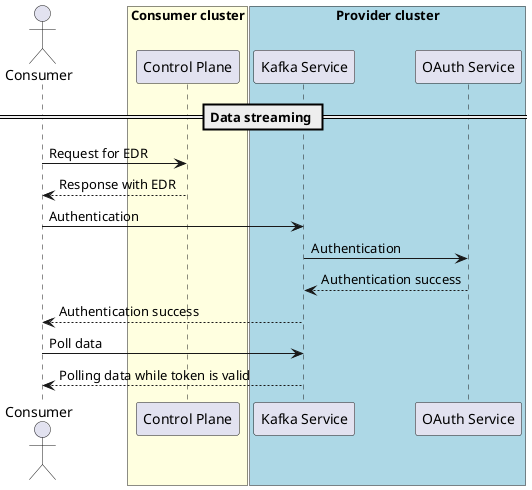 @startuml
/'
SPDX-License-Identifier: CC-BY-4.0
SPDX-FileCopyrightText: (c) 2025 Cofinity-X GmbH
'/
actor ConsumerApp as "Consumer"

box "Consumer cluster" #LightYellow
    participant "Control Plane" as ConsumerCP
end box

box "Provider cluster" #LightBlue
    participant "Kafka Service" as Kafka
    participant "OAuth Service" as OAuth2
end box

== Data streaming ==
ConsumerApp -> ConsumerCP : Request for EDR
ConsumerApp <-- ConsumerCP : Response with EDR
ConsumerApp -> Kafka : Authentication
Kafka -> OAuth2 : Authentication
Kafka <-- OAuth2 : Authentication success
ConsumerApp <-- Kafka : Authentication success
ConsumerApp -> Kafka : Poll data
ConsumerApp <-- Kafka : Polling data while token is valid
@enduml
